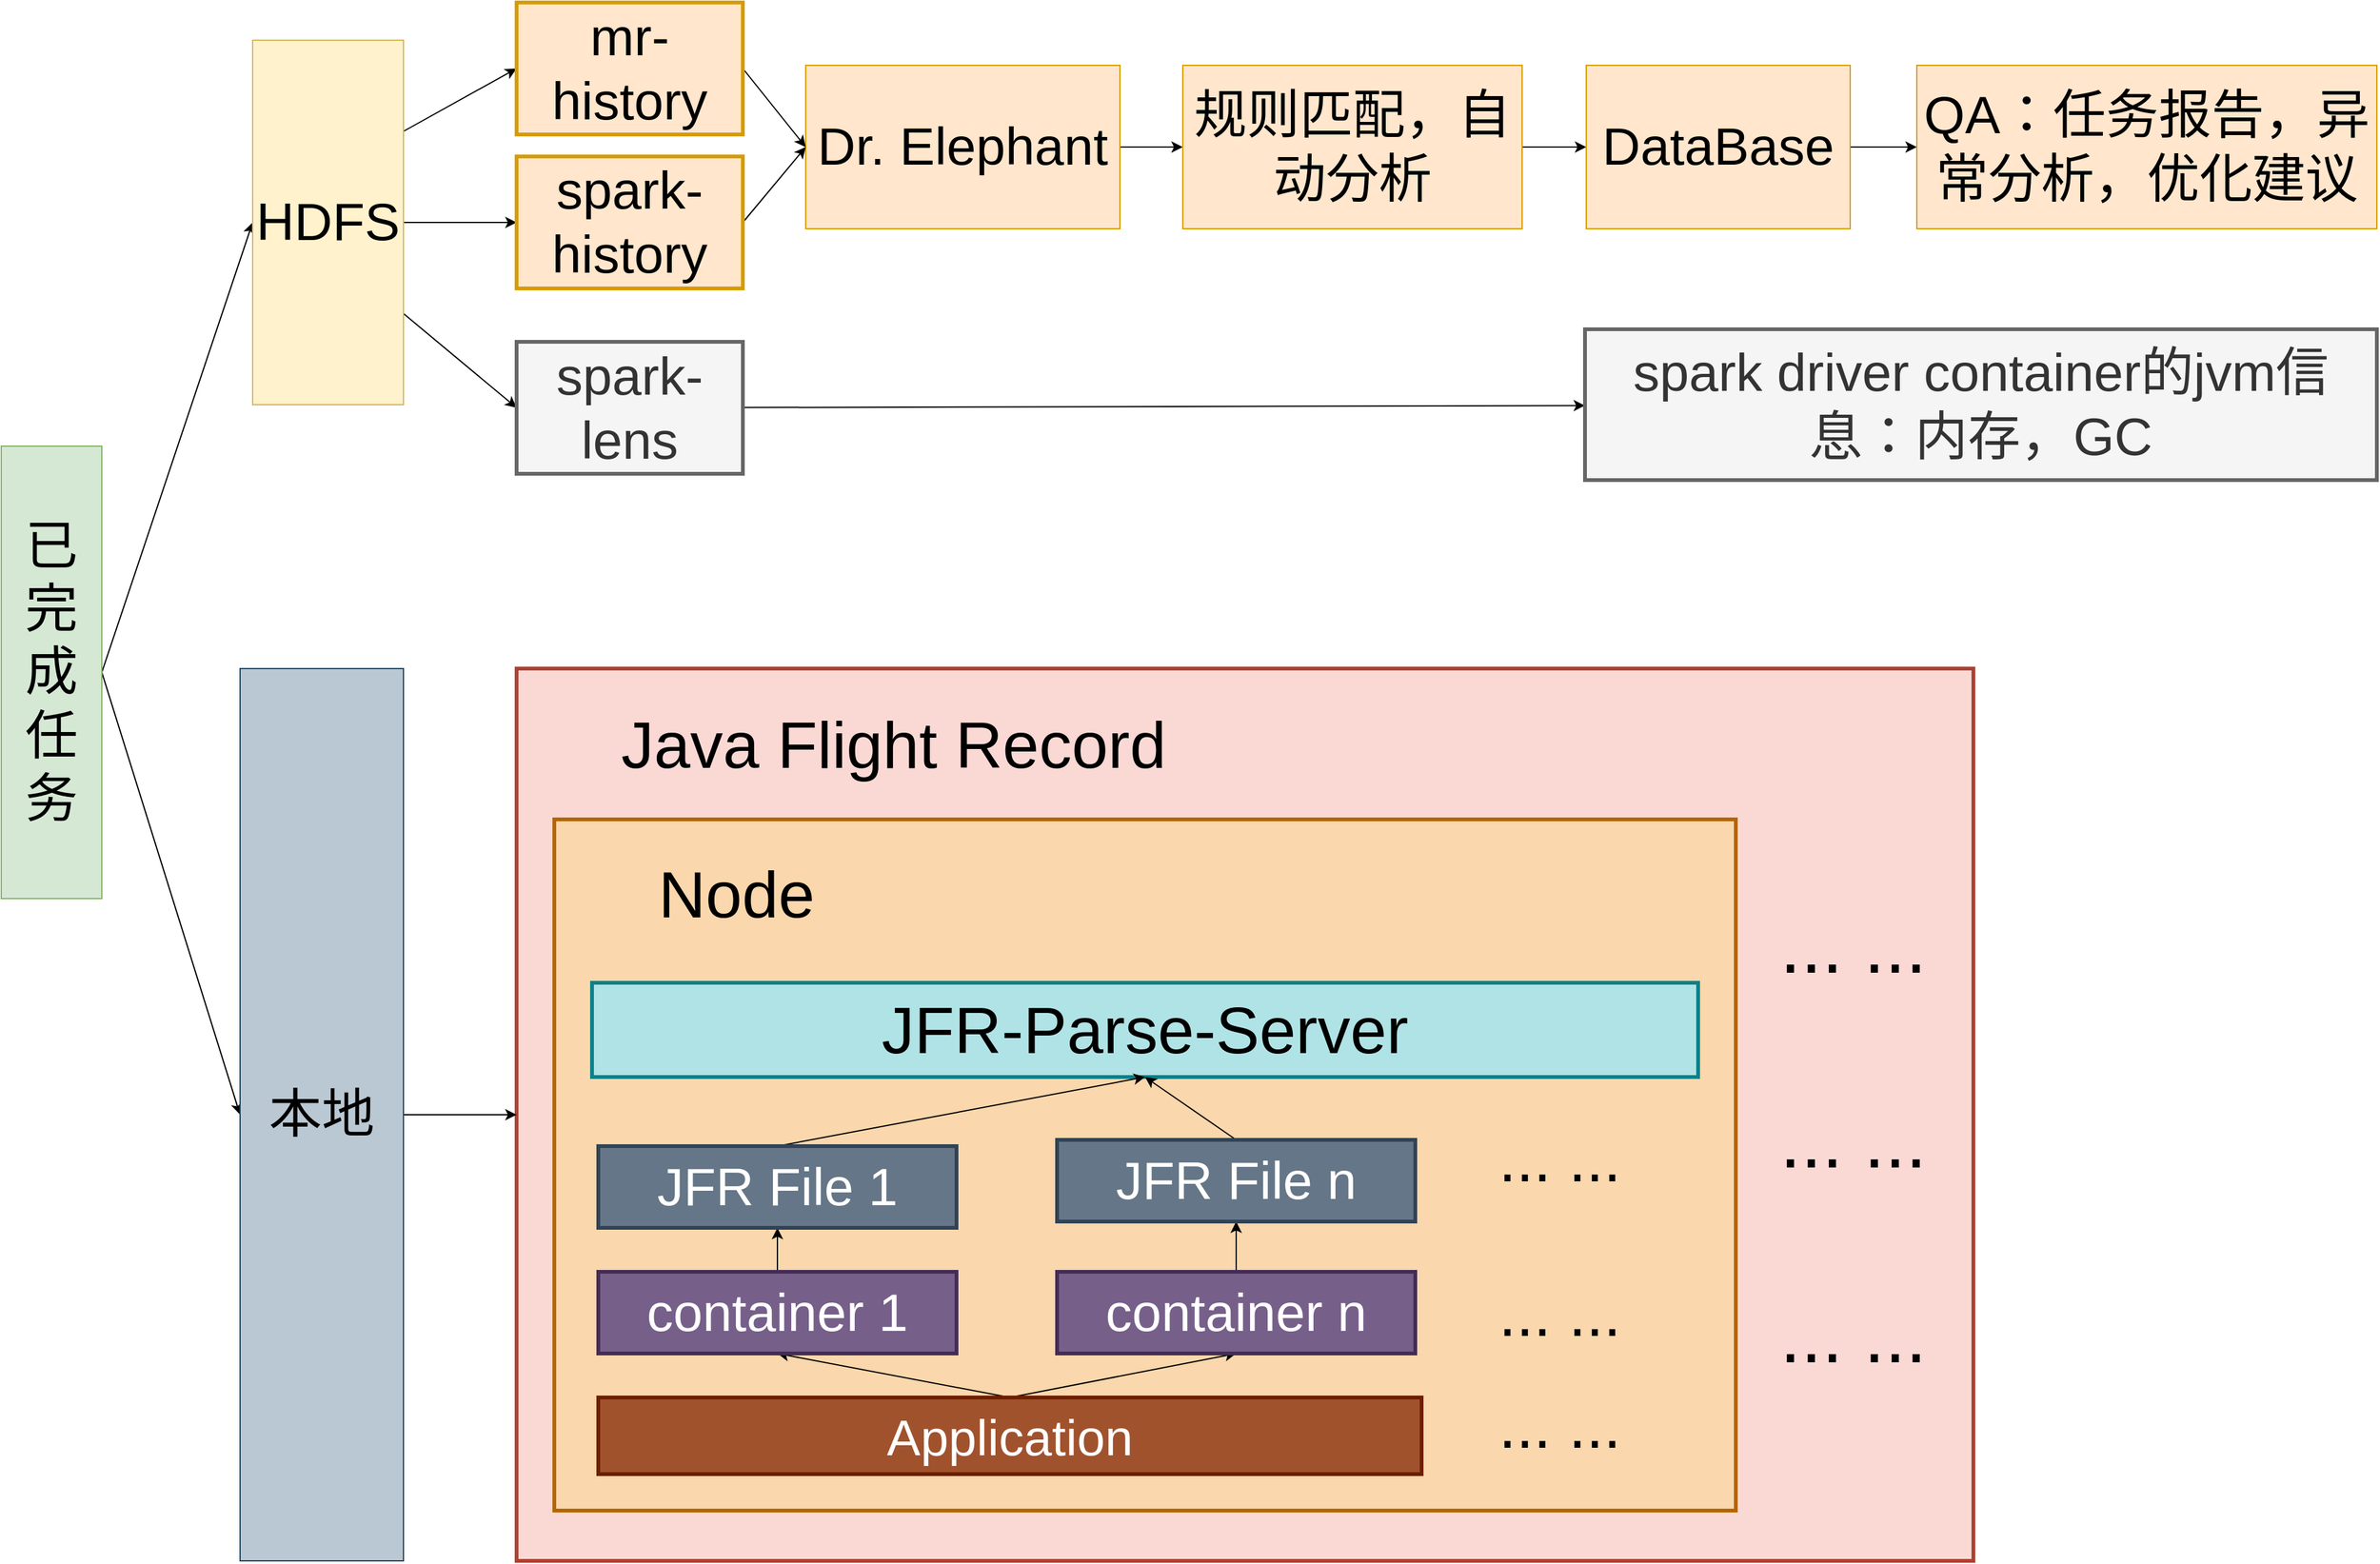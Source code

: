 <mxfile version="14.4.8" type="github">
  <diagram id="mfo0MHqqbjoZu6nFf7Bk" name="Page-1">
    <mxGraphModel dx="3534" dy="1430" grid="1" gridSize="10" guides="1" tooltips="1" connect="1" arrows="1" fold="1" page="1" pageScale="1" pageWidth="1169" pageHeight="827" math="0" shadow="0">
      <root>
        <mxCell id="0" />
        <mxCell id="1" parent="0" />
        <mxCell id="Xx-8weJZHL_v7OKRVPuI-40" style="edgeStyle=none;rounded=0;orthogonalLoop=1;jettySize=auto;html=1;exitX=1;exitY=0.5;exitDx=0;exitDy=0;entryX=0;entryY=0.5;entryDx=0;entryDy=0;fontSize=22;" edge="1" parent="1" source="fYWtDo8HfFxg8vgEfj35-4" target="Xx-8weJZHL_v7OKRVPuI-7">
          <mxGeometry relative="1" as="geometry" />
        </mxCell>
        <mxCell id="Xx-8weJZHL_v7OKRVPuI-41" style="edgeStyle=none;rounded=0;orthogonalLoop=1;jettySize=auto;html=1;exitX=1;exitY=0.5;exitDx=0;exitDy=0;entryX=0;entryY=0.5;entryDx=0;entryDy=0;fontSize=22;" edge="1" parent="1" source="fYWtDo8HfFxg8vgEfj35-4" target="Xx-8weJZHL_v7OKRVPuI-8">
          <mxGeometry relative="1" as="geometry" />
        </mxCell>
        <mxCell id="fYWtDo8HfFxg8vgEfj35-4" value="已完成&lt;br&gt;任务" style="rounded=0;whiteSpace=wrap;html=1;fontSize=42;fillColor=#d5e8d4;strokeColor=#82b366;" parent="1" vertex="1">
          <mxGeometry x="-130" y="413" width="80" height="360" as="geometry" />
        </mxCell>
        <mxCell id="fYWtDo8HfFxg8vgEfj35-5" style="edgeStyle=none;rounded=1;orthogonalLoop=1;jettySize=auto;html=1;exitX=1;exitY=0.5;exitDx=0;exitDy=0;entryX=0;entryY=0.5;entryDx=0;entryDy=0;fontSize=22;" parent="1" source="fYWtDo8HfFxg8vgEfj35-6" target="Xx-8weJZHL_v7OKRVPuI-9" edge="1">
          <mxGeometry relative="1" as="geometry">
            <mxPoint x="910" y="450" as="targetPoint" />
          </mxGeometry>
        </mxCell>
        <mxCell id="fYWtDo8HfFxg8vgEfj35-6" value="Dr. Elephant" style="rounded=0;whiteSpace=wrap;html=1;fontSize=42;fillColor=#ffe6cc;strokeColor=#d79b00;align=center;" parent="1" vertex="1">
          <mxGeometry x="510" y="110" width="250" height="130" as="geometry" />
        </mxCell>
        <mxCell id="fYWtDo8HfFxg8vgEfj35-8" value="" style="rounded=0;whiteSpace=wrap;html=1;fontSize=22;strokeColor=#ae4132;fillColor=#fad9d5;strokeWidth=3;" parent="1" vertex="1">
          <mxGeometry x="280" y="590" width="1159" height="710" as="geometry" />
        </mxCell>
        <mxCell id="Xx-8weJZHL_v7OKRVPuI-30" style="edgeStyle=none;rounded=0;orthogonalLoop=1;jettySize=auto;html=1;exitX=1;exitY=0.25;exitDx=0;exitDy=0;entryX=0;entryY=0.5;entryDx=0;entryDy=0;fontSize=22;" edge="1" parent="1" source="Xx-8weJZHL_v7OKRVPuI-7" target="Xx-8weJZHL_v7OKRVPuI-22">
          <mxGeometry relative="1" as="geometry" />
        </mxCell>
        <mxCell id="Xx-8weJZHL_v7OKRVPuI-31" style="edgeStyle=none;rounded=0;orthogonalLoop=1;jettySize=auto;html=1;exitX=1;exitY=0.5;exitDx=0;exitDy=0;entryX=0;entryY=0.5;entryDx=0;entryDy=0;fontSize=22;" edge="1" parent="1" source="Xx-8weJZHL_v7OKRVPuI-7" target="Xx-8weJZHL_v7OKRVPuI-24">
          <mxGeometry relative="1" as="geometry" />
        </mxCell>
        <mxCell id="Xx-8weJZHL_v7OKRVPuI-32" style="edgeStyle=none;rounded=0;orthogonalLoop=1;jettySize=auto;html=1;exitX=1;exitY=0.75;exitDx=0;exitDy=0;entryX=0;entryY=0.5;entryDx=0;entryDy=0;fontSize=22;" edge="1" parent="1" source="Xx-8weJZHL_v7OKRVPuI-7" target="Xx-8weJZHL_v7OKRVPuI-25">
          <mxGeometry relative="1" as="geometry" />
        </mxCell>
        <mxCell id="Xx-8weJZHL_v7OKRVPuI-7" value="HDFS" style="rounded=0;whiteSpace=wrap;html=1;fontSize=42;fillColor=#fff2cc;strokeColor=#d6b656;" vertex="1" parent="1">
          <mxGeometry x="70" y="90" width="120" height="290" as="geometry" />
        </mxCell>
        <mxCell id="Xx-8weJZHL_v7OKRVPuI-62" style="edgeStyle=none;rounded=0;orthogonalLoop=1;jettySize=auto;html=1;exitX=1;exitY=0.5;exitDx=0;exitDy=0;entryX=0;entryY=0.5;entryDx=0;entryDy=0;fontSize=92;" edge="1" parent="1" source="Xx-8weJZHL_v7OKRVPuI-8" target="fYWtDo8HfFxg8vgEfj35-8">
          <mxGeometry relative="1" as="geometry" />
        </mxCell>
        <mxCell id="Xx-8weJZHL_v7OKRVPuI-8" value="本地" style="rounded=0;whiteSpace=wrap;html=1;fontSize=42;fillColor=#bac8d3;strokeColor=#23445d;" vertex="1" parent="1">
          <mxGeometry x="60" y="590" width="130" height="710" as="geometry" />
        </mxCell>
        <mxCell id="Xx-8weJZHL_v7OKRVPuI-33" style="edgeStyle=none;rounded=0;orthogonalLoop=1;jettySize=auto;html=1;exitX=1;exitY=0.5;exitDx=0;exitDy=0;entryX=0;entryY=0.5;entryDx=0;entryDy=0;fontSize=22;" edge="1" parent="1" source="Xx-8weJZHL_v7OKRVPuI-9" target="Xx-8weJZHL_v7OKRVPuI-10">
          <mxGeometry relative="1" as="geometry" />
        </mxCell>
        <mxCell id="Xx-8weJZHL_v7OKRVPuI-9" value="规则匹配，自动分析" style="rounded=0;whiteSpace=wrap;html=1;fontSize=42;fillColor=#ffe6cc;strokeColor=#d79b00;" vertex="1" parent="1">
          <mxGeometry x="810" y="110" width="270" height="130" as="geometry" />
        </mxCell>
        <mxCell id="Xx-8weJZHL_v7OKRVPuI-37" value="" style="edgeStyle=none;rounded=0;orthogonalLoop=1;jettySize=auto;html=1;fontSize=22;" edge="1" parent="1" source="Xx-8weJZHL_v7OKRVPuI-10" target="Xx-8weJZHL_v7OKRVPuI-36">
          <mxGeometry relative="1" as="geometry" />
        </mxCell>
        <mxCell id="Xx-8weJZHL_v7OKRVPuI-10" value="DataBase" style="rounded=0;whiteSpace=wrap;html=1;fontSize=42;fillColor=#ffe6cc;strokeColor=#d79b00;" vertex="1" parent="1">
          <mxGeometry x="1131" y="110" width="210" height="130" as="geometry" />
        </mxCell>
        <mxCell id="Xx-8weJZHL_v7OKRVPuI-11" value="&lt;font style=&quot;font-size: 52px;&quot;&gt;Java Flight Record&lt;/font&gt;" style="rounded=0;whiteSpace=wrap;html=1;strokeWidth=3;fillColor=none;fontSize=52;strokeColor=none;" vertex="1" parent="1">
          <mxGeometry x="280" y="610" width="600" height="81" as="geometry" />
        </mxCell>
        <mxCell id="Xx-8weJZHL_v7OKRVPuI-12" value="" style="rounded=0;whiteSpace=wrap;html=1;strokeWidth=3;fillColor=#fad7ac;fontSize=22;strokeColor=#b46504;" vertex="1" parent="1">
          <mxGeometry x="310" y="710" width="940" height="550" as="geometry" />
        </mxCell>
        <mxCell id="Xx-8weJZHL_v7OKRVPuI-60" style="edgeStyle=none;rounded=0;orthogonalLoop=1;jettySize=auto;html=1;exitX=0.5;exitY=0;exitDx=0;exitDy=0;entryX=0.5;entryY=1;entryDx=0;entryDy=0;fontSize=50;" edge="1" parent="1" source="Xx-8weJZHL_v7OKRVPuI-16" target="Xx-8weJZHL_v7OKRVPuI-18">
          <mxGeometry relative="1" as="geometry" />
        </mxCell>
        <mxCell id="Xx-8weJZHL_v7OKRVPuI-61" style="edgeStyle=none;rounded=0;orthogonalLoop=1;jettySize=auto;html=1;exitX=0.5;exitY=0;exitDx=0;exitDy=0;entryX=0.5;entryY=1;entryDx=0;entryDy=0;fontSize=50;" edge="1" parent="1" source="Xx-8weJZHL_v7OKRVPuI-16" target="Xx-8weJZHL_v7OKRVPuI-20">
          <mxGeometry relative="1" as="geometry" />
        </mxCell>
        <mxCell id="Xx-8weJZHL_v7OKRVPuI-16" value="Application" style="rounded=0;whiteSpace=wrap;html=1;strokeWidth=3;fillColor=#a0522d;fontSize=40;strokeColor=#6D1F00;fontColor=#ffffff;" vertex="1" parent="1">
          <mxGeometry x="345" y="1170" width="655" height="61" as="geometry" />
        </mxCell>
        <mxCell id="Xx-8weJZHL_v7OKRVPuI-59" style="edgeStyle=none;rounded=0;orthogonalLoop=1;jettySize=auto;html=1;exitX=0.5;exitY=0;exitDx=0;exitDy=0;entryX=0.5;entryY=1;entryDx=0;entryDy=0;fontSize=50;" edge="1" parent="1" source="Xx-8weJZHL_v7OKRVPuI-18" target="Xx-8weJZHL_v7OKRVPuI-44">
          <mxGeometry relative="1" as="geometry" />
        </mxCell>
        <mxCell id="Xx-8weJZHL_v7OKRVPuI-18" value="&lt;span style=&quot;font-size: 42px&quot;&gt;container 1&lt;/span&gt;" style="rounded=0;whiteSpace=wrap;html=1;strokeWidth=3;fillColor=#76608a;fontSize=42;strokeColor=#432D57;fontColor=#ffffff;" vertex="1" parent="1">
          <mxGeometry x="345" y="1070" width="285" height="65" as="geometry" />
        </mxCell>
        <mxCell id="Xx-8weJZHL_v7OKRVPuI-58" style="edgeStyle=none;rounded=0;orthogonalLoop=1;jettySize=auto;html=1;exitX=0.5;exitY=0;exitDx=0;exitDy=0;entryX=0.5;entryY=1;entryDx=0;entryDy=0;fontSize=50;" edge="1" parent="1" source="Xx-8weJZHL_v7OKRVPuI-20" target="Xx-8weJZHL_v7OKRVPuI-45">
          <mxGeometry relative="1" as="geometry" />
        </mxCell>
        <mxCell id="Xx-8weJZHL_v7OKRVPuI-20" value="&lt;span style=&quot;font-size: 42px&quot;&gt;container n&lt;/span&gt;" style="rounded=0;whiteSpace=wrap;html=1;strokeWidth=3;fillColor=#76608a;fontSize=22;strokeColor=#432D57;fontColor=#ffffff;" vertex="1" parent="1">
          <mxGeometry x="710" y="1070" width="285" height="65" as="geometry" />
        </mxCell>
        <mxCell id="Xx-8weJZHL_v7OKRVPuI-28" style="orthogonalLoop=1;jettySize=auto;html=1;exitX=1;exitY=0.5;exitDx=0;exitDy=0;entryX=0;entryY=0.5;entryDx=0;entryDy=0;rounded=0;fontSize=22;" edge="1" parent="1" source="Xx-8weJZHL_v7OKRVPuI-22" target="fYWtDo8HfFxg8vgEfj35-6">
          <mxGeometry relative="1" as="geometry" />
        </mxCell>
        <mxCell id="Xx-8weJZHL_v7OKRVPuI-22" value="mr-history" style="rounded=0;whiteSpace=wrap;html=1;strokeWidth=3;fillColor=#ffe6cc;fontSize=42;strokeColor=#d79b00;" vertex="1" parent="1">
          <mxGeometry x="280" y="60" width="180" height="105" as="geometry" />
        </mxCell>
        <mxCell id="Xx-8weJZHL_v7OKRVPuI-29" style="edgeStyle=none;rounded=0;orthogonalLoop=1;jettySize=auto;html=1;exitX=1;exitY=0.5;exitDx=0;exitDy=0;fontSize=22;entryX=0;entryY=0.5;entryDx=0;entryDy=0;" edge="1" parent="1" source="Xx-8weJZHL_v7OKRVPuI-24" target="fYWtDo8HfFxg8vgEfj35-6">
          <mxGeometry relative="1" as="geometry">
            <mxPoint x="520" y="170" as="targetPoint" />
          </mxGeometry>
        </mxCell>
        <mxCell id="Xx-8weJZHL_v7OKRVPuI-24" value="spark-history" style="rounded=0;whiteSpace=wrap;html=1;strokeWidth=3;fillColor=#ffe6cc;fontSize=42;strokeColor=#d79b00;" vertex="1" parent="1">
          <mxGeometry x="280" y="182.5" width="180" height="105" as="geometry" />
        </mxCell>
        <mxCell id="Xx-8weJZHL_v7OKRVPuI-35" value="" style="edgeStyle=none;rounded=0;orthogonalLoop=1;jettySize=auto;html=1;fontSize=22;" edge="1" parent="1" source="Xx-8weJZHL_v7OKRVPuI-25" target="Xx-8weJZHL_v7OKRVPuI-34">
          <mxGeometry relative="1" as="geometry" />
        </mxCell>
        <mxCell id="Xx-8weJZHL_v7OKRVPuI-25" value="spark-lens" style="rounded=0;whiteSpace=wrap;html=1;strokeWidth=3;fillColor=#f5f5f5;fontSize=42;strokeColor=#666666;fontColor=#333333;" vertex="1" parent="1">
          <mxGeometry x="280" y="330" width="180" height="105" as="geometry" />
        </mxCell>
        <mxCell id="Xx-8weJZHL_v7OKRVPuI-34" value="spark driver container的jvm信息：内存，GC" style="rounded=0;whiteSpace=wrap;html=1;strokeWidth=3;fillColor=#f5f5f5;fontSize=42;strokeColor=#666666;fontColor=#333333;" vertex="1" parent="1">
          <mxGeometry x="1130" y="320" width="630" height="120" as="geometry" />
        </mxCell>
        <mxCell id="Xx-8weJZHL_v7OKRVPuI-36" value="QA：任务报告，异常分析，优化建议" style="rounded=0;whiteSpace=wrap;html=1;fontSize=42;fillColor=#ffe6cc;strokeColor=#d79b00;" vertex="1" parent="1">
          <mxGeometry x="1394" y="110" width="366" height="130" as="geometry" />
        </mxCell>
        <mxCell id="Xx-8weJZHL_v7OKRVPuI-38" value="&lt;font style=&quot;font-size: 52px;&quot;&gt;Node&lt;/font&gt;" style="rounded=0;whiteSpace=wrap;html=1;strokeWidth=3;fillColor=none;fontSize=52;strokeColor=none;" vertex="1" parent="1">
          <mxGeometry x="360" y="740" width="190" height="60" as="geometry" />
        </mxCell>
        <mxCell id="Xx-8weJZHL_v7OKRVPuI-42" value="JFR-Parse-Server" style="rounded=0;whiteSpace=wrap;html=1;strokeWidth=3;fillColor=#b0e3e6;fontSize=52;strokeColor=#0e8088;" vertex="1" parent="1">
          <mxGeometry x="340" y="840" width="880" height="75" as="geometry" />
        </mxCell>
        <mxCell id="Xx-8weJZHL_v7OKRVPuI-56" style="edgeStyle=none;rounded=0;orthogonalLoop=1;jettySize=auto;html=1;exitX=0.5;exitY=0;exitDx=0;exitDy=0;entryX=0.5;entryY=1;entryDx=0;entryDy=0;fontSize=50;" edge="1" parent="1" source="Xx-8weJZHL_v7OKRVPuI-44" target="Xx-8weJZHL_v7OKRVPuI-42">
          <mxGeometry relative="1" as="geometry" />
        </mxCell>
        <mxCell id="Xx-8weJZHL_v7OKRVPuI-44" value="&lt;span style=&quot;font-size: 42px&quot;&gt;JFR File 1&lt;/span&gt;" style="rounded=0;whiteSpace=wrap;html=1;strokeWidth=3;fillColor=#647687;fontSize=42;strokeColor=#314354;fontColor=#ffffff;" vertex="1" parent="1">
          <mxGeometry x="345" y="970" width="285" height="65" as="geometry" />
        </mxCell>
        <mxCell id="Xx-8weJZHL_v7OKRVPuI-57" style="edgeStyle=none;rounded=0;orthogonalLoop=1;jettySize=auto;html=1;exitX=0.5;exitY=0;exitDx=0;exitDy=0;entryX=0.5;entryY=1;entryDx=0;entryDy=0;fontSize=50;" edge="1" parent="1" source="Xx-8weJZHL_v7OKRVPuI-45" target="Xx-8weJZHL_v7OKRVPuI-42">
          <mxGeometry relative="1" as="geometry" />
        </mxCell>
        <mxCell id="Xx-8weJZHL_v7OKRVPuI-45" value="&lt;span style=&quot;font-size: 42px&quot;&gt;JFR File n&lt;/span&gt;" style="rounded=0;whiteSpace=wrap;html=1;strokeWidth=3;fillColor=#647687;fontSize=22;strokeColor=#314354;fontColor=#ffffff;" vertex="1" parent="1">
          <mxGeometry x="710" y="965" width="285" height="65" as="geometry" />
        </mxCell>
        <mxCell id="Xx-8weJZHL_v7OKRVPuI-52" value="&lt;font style=&quot;font-size: 60px;&quot;&gt;... ...&lt;/font&gt;" style="text;html=1;strokeColor=none;fillColor=none;align=center;verticalAlign=middle;whiteSpace=wrap;rounded=0;fontSize=60;" vertex="1" parent="1">
          <mxGeometry x="1209" y="760" width="269" height="101" as="geometry" />
        </mxCell>
        <mxCell id="Xx-8weJZHL_v7OKRVPuI-53" value="&lt;font style=&quot;font-size: 50px;&quot;&gt;... ...&lt;/font&gt;" style="text;html=1;strokeColor=none;fillColor=none;align=center;verticalAlign=middle;whiteSpace=wrap;rounded=0;fontSize=50;" vertex="1" parent="1">
          <mxGeometry x="990" y="940" width="240" height="79" as="geometry" />
        </mxCell>
        <mxCell id="Xx-8weJZHL_v7OKRVPuI-54" value="&lt;font style=&quot;font-size: 50px;&quot;&gt;... ...&lt;/font&gt;" style="text;html=1;strokeColor=none;fillColor=none;align=center;verticalAlign=middle;whiteSpace=wrap;rounded=0;fontSize=50;" vertex="1" parent="1">
          <mxGeometry x="990" y="1152" width="240" height="79" as="geometry" />
        </mxCell>
        <mxCell id="Xx-8weJZHL_v7OKRVPuI-55" value="&lt;font style=&quot;font-size: 50px;&quot;&gt;... ...&lt;/font&gt;" style="text;html=1;strokeColor=none;fillColor=none;align=center;verticalAlign=middle;whiteSpace=wrap;rounded=0;fontSize=50;" vertex="1" parent="1">
          <mxGeometry x="990" y="1063" width="240" height="79" as="geometry" />
        </mxCell>
        <mxCell id="Xx-8weJZHL_v7OKRVPuI-63" value="&lt;font style=&quot;font-size: 60px;&quot;&gt;... ...&lt;/font&gt;" style="text;html=1;strokeColor=none;fillColor=none;align=center;verticalAlign=middle;whiteSpace=wrap;rounded=0;fontSize=60;" vertex="1" parent="1">
          <mxGeometry x="1209" y="915" width="269" height="101" as="geometry" />
        </mxCell>
        <mxCell id="Xx-8weJZHL_v7OKRVPuI-64" value="&lt;font style=&quot;font-size: 60px;&quot;&gt;... ...&lt;/font&gt;" style="text;html=1;strokeColor=none;fillColor=none;align=center;verticalAlign=middle;whiteSpace=wrap;rounded=0;fontSize=60;" vertex="1" parent="1">
          <mxGeometry x="1209" y="1070" width="269" height="101" as="geometry" />
        </mxCell>
      </root>
    </mxGraphModel>
  </diagram>
</mxfile>
